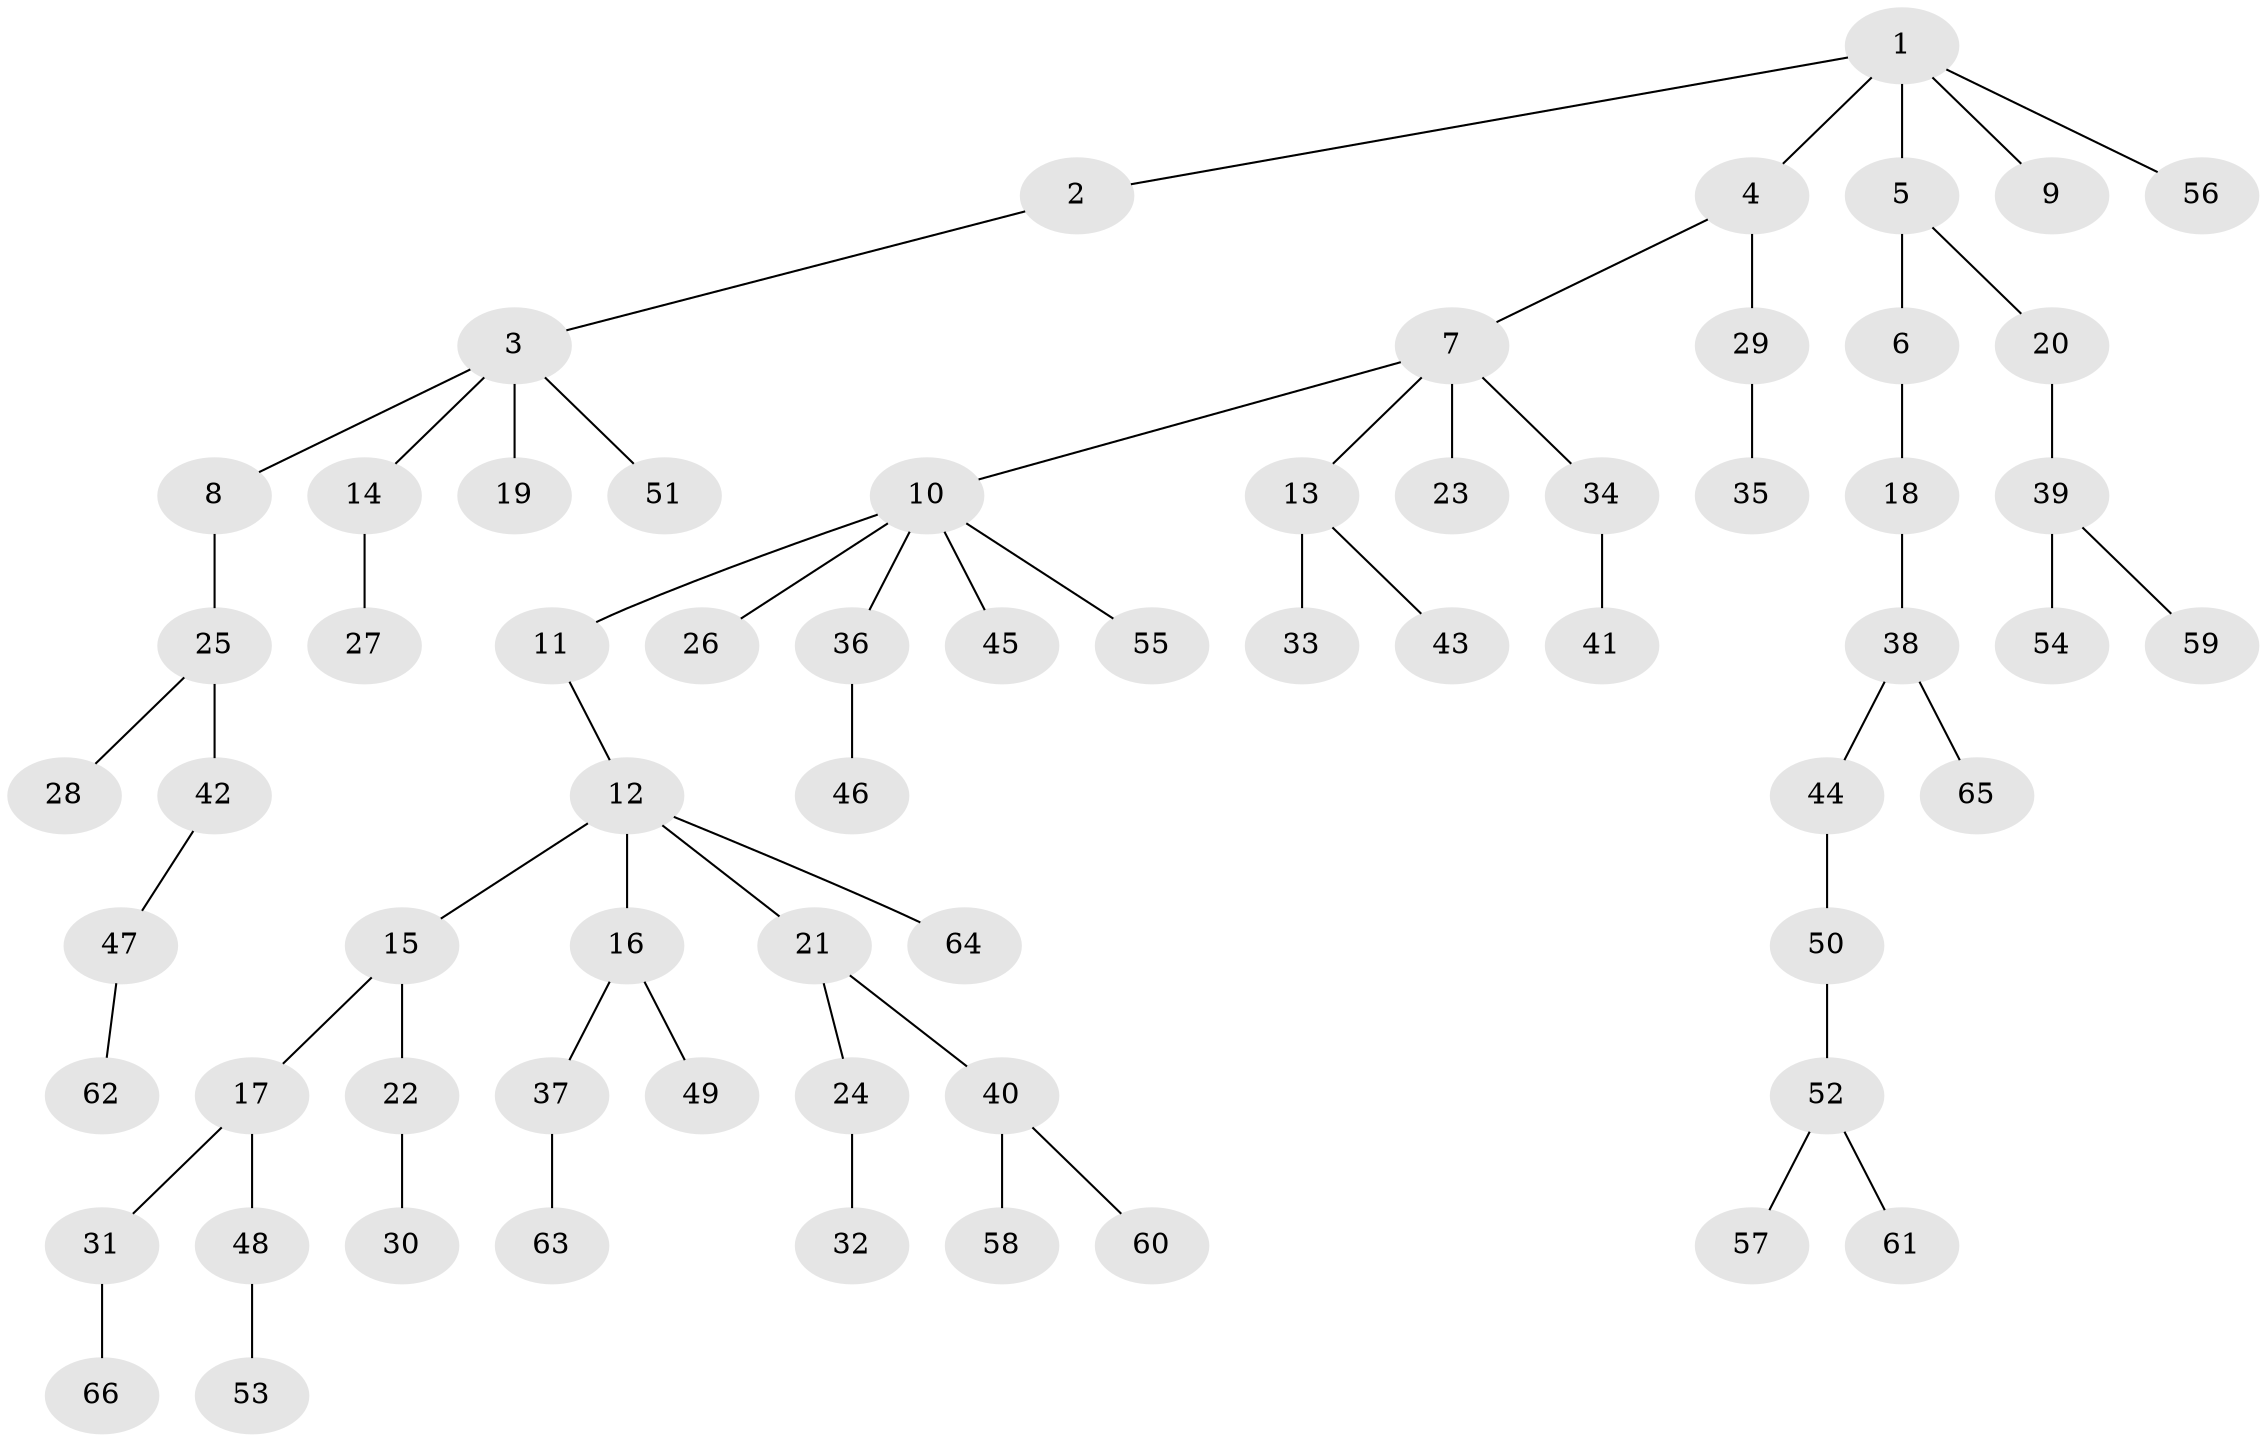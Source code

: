 // coarse degree distribution, {4: 0.043478260869565216, 5: 0.043478260869565216, 3: 0.17391304347826086, 2: 0.17391304347826086, 7: 0.021739130434782608, 1: 0.5434782608695652}
// Generated by graph-tools (version 1.1) at 2025/19/03/04/25 18:19:21]
// undirected, 66 vertices, 65 edges
graph export_dot {
graph [start="1"]
  node [color=gray90,style=filled];
  1;
  2;
  3;
  4;
  5;
  6;
  7;
  8;
  9;
  10;
  11;
  12;
  13;
  14;
  15;
  16;
  17;
  18;
  19;
  20;
  21;
  22;
  23;
  24;
  25;
  26;
  27;
  28;
  29;
  30;
  31;
  32;
  33;
  34;
  35;
  36;
  37;
  38;
  39;
  40;
  41;
  42;
  43;
  44;
  45;
  46;
  47;
  48;
  49;
  50;
  51;
  52;
  53;
  54;
  55;
  56;
  57;
  58;
  59;
  60;
  61;
  62;
  63;
  64;
  65;
  66;
  1 -- 2;
  1 -- 4;
  1 -- 5;
  1 -- 9;
  1 -- 56;
  2 -- 3;
  3 -- 8;
  3 -- 14;
  3 -- 19;
  3 -- 51;
  4 -- 7;
  4 -- 29;
  5 -- 6;
  5 -- 20;
  6 -- 18;
  7 -- 10;
  7 -- 13;
  7 -- 23;
  7 -- 34;
  8 -- 25;
  10 -- 11;
  10 -- 26;
  10 -- 36;
  10 -- 45;
  10 -- 55;
  11 -- 12;
  12 -- 15;
  12 -- 16;
  12 -- 21;
  12 -- 64;
  13 -- 33;
  13 -- 43;
  14 -- 27;
  15 -- 17;
  15 -- 22;
  16 -- 37;
  16 -- 49;
  17 -- 31;
  17 -- 48;
  18 -- 38;
  20 -- 39;
  21 -- 24;
  21 -- 40;
  22 -- 30;
  24 -- 32;
  25 -- 28;
  25 -- 42;
  29 -- 35;
  31 -- 66;
  34 -- 41;
  36 -- 46;
  37 -- 63;
  38 -- 44;
  38 -- 65;
  39 -- 54;
  39 -- 59;
  40 -- 58;
  40 -- 60;
  42 -- 47;
  44 -- 50;
  47 -- 62;
  48 -- 53;
  50 -- 52;
  52 -- 57;
  52 -- 61;
}
